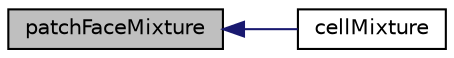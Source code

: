digraph "patchFaceMixture"
{
  bgcolor="transparent";
  edge [fontname="Helvetica",fontsize="10",labelfontname="Helvetica",labelfontsize="10"];
  node [fontname="Helvetica",fontsize="10",shape=record];
  rankdir="LR";
  Node1 [label="patchFaceMixture",height=0.2,width=0.4,color="black", fillcolor="grey75", style="filled", fontcolor="black"];
  Node1 -> Node2 [dir="back",color="midnightblue",fontsize="10",style="solid",fontname="Helvetica"];
  Node2 [label="cellMixture",height=0.2,width=0.4,color="black",URL="$a01015.html#ac3bcc4be663ebee61b480e458dc9b185"];
}

